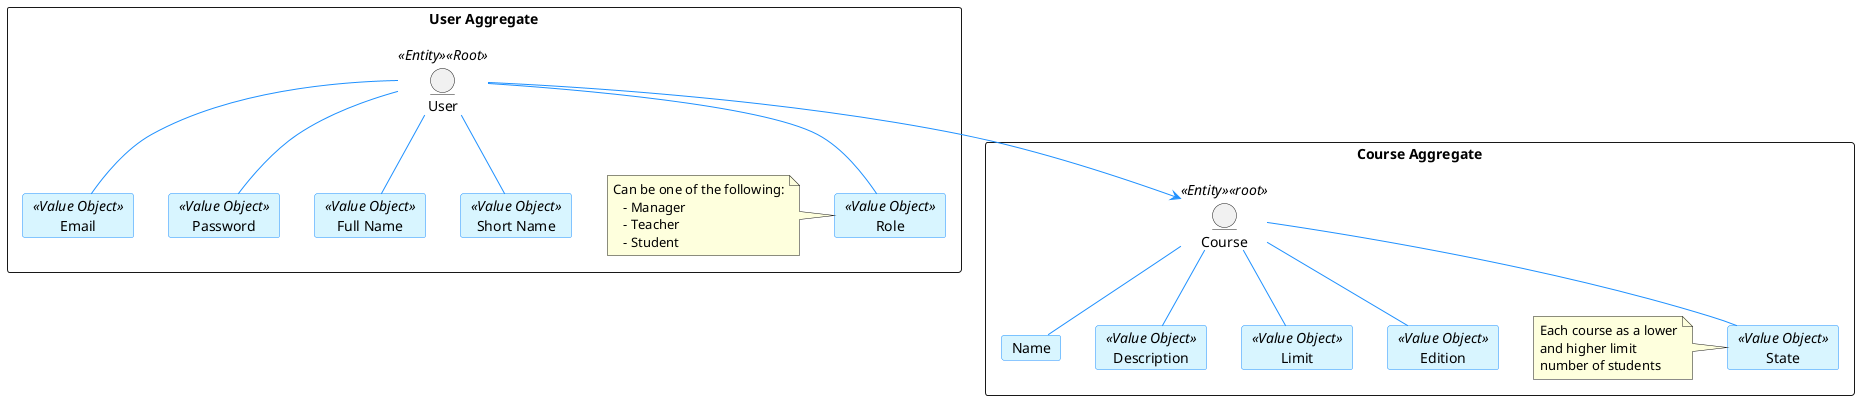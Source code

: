 @startuml
'https://plantuml.com/class-diagram

hide methods

skinparam classAttributeIconSize 0

skinparam class {
    LifeLineBorderColor DodgerBlue
    LifeLineBackgroundColor APPLICATION
    BackgroundColor #D8F5FF
    ArrowColor DodgerBlue
    BorderColor DodgerBlue
}

skinparam packageStyle rectangle
skinparam card {
    LifeLineBorderColor DodgerBlue
    LifeLineBackgroundColor APPLICATION
    BackgroundColor #D8F5FF
    ArrowColor DodgerBlue
    BorderColor DodgerBlue
}


package "User Aggregate"{

    entity User <<Entity>> <<Root>> as user

    card Email <<Value Object>> as email
    card Password <<Value Object>> as pass
    card "Full Name" <<Value Object>> as fn
    card "Short Name" <<Value Object>> as sn
    card Role <<Value Object>> as role

    user -- email
    user -- pass
    user -- fn
    user -- sn
    user -- role

    note left of role
         Can be one of the following:
            - Manager
            - Teacher
            - Student
    end note

}

package "Course Aggregate"{
    entity Course <<Entity>> <<root>> as course

    card Name as cname
    card State <<Value Object>> as cstate
    card Description <<Value Object>> as cdesc
    card Limit <<Value Object>> as climit
    card Edition <<Value Object>> as cedit

    course -- cname
    course -- cstate
    course -- cdesc
    course -- climit
    course -- cedit

    note left of cstate
        Each course as a lower
        and higher limit
        number of students
    end note
}

    user --> course

@enduml